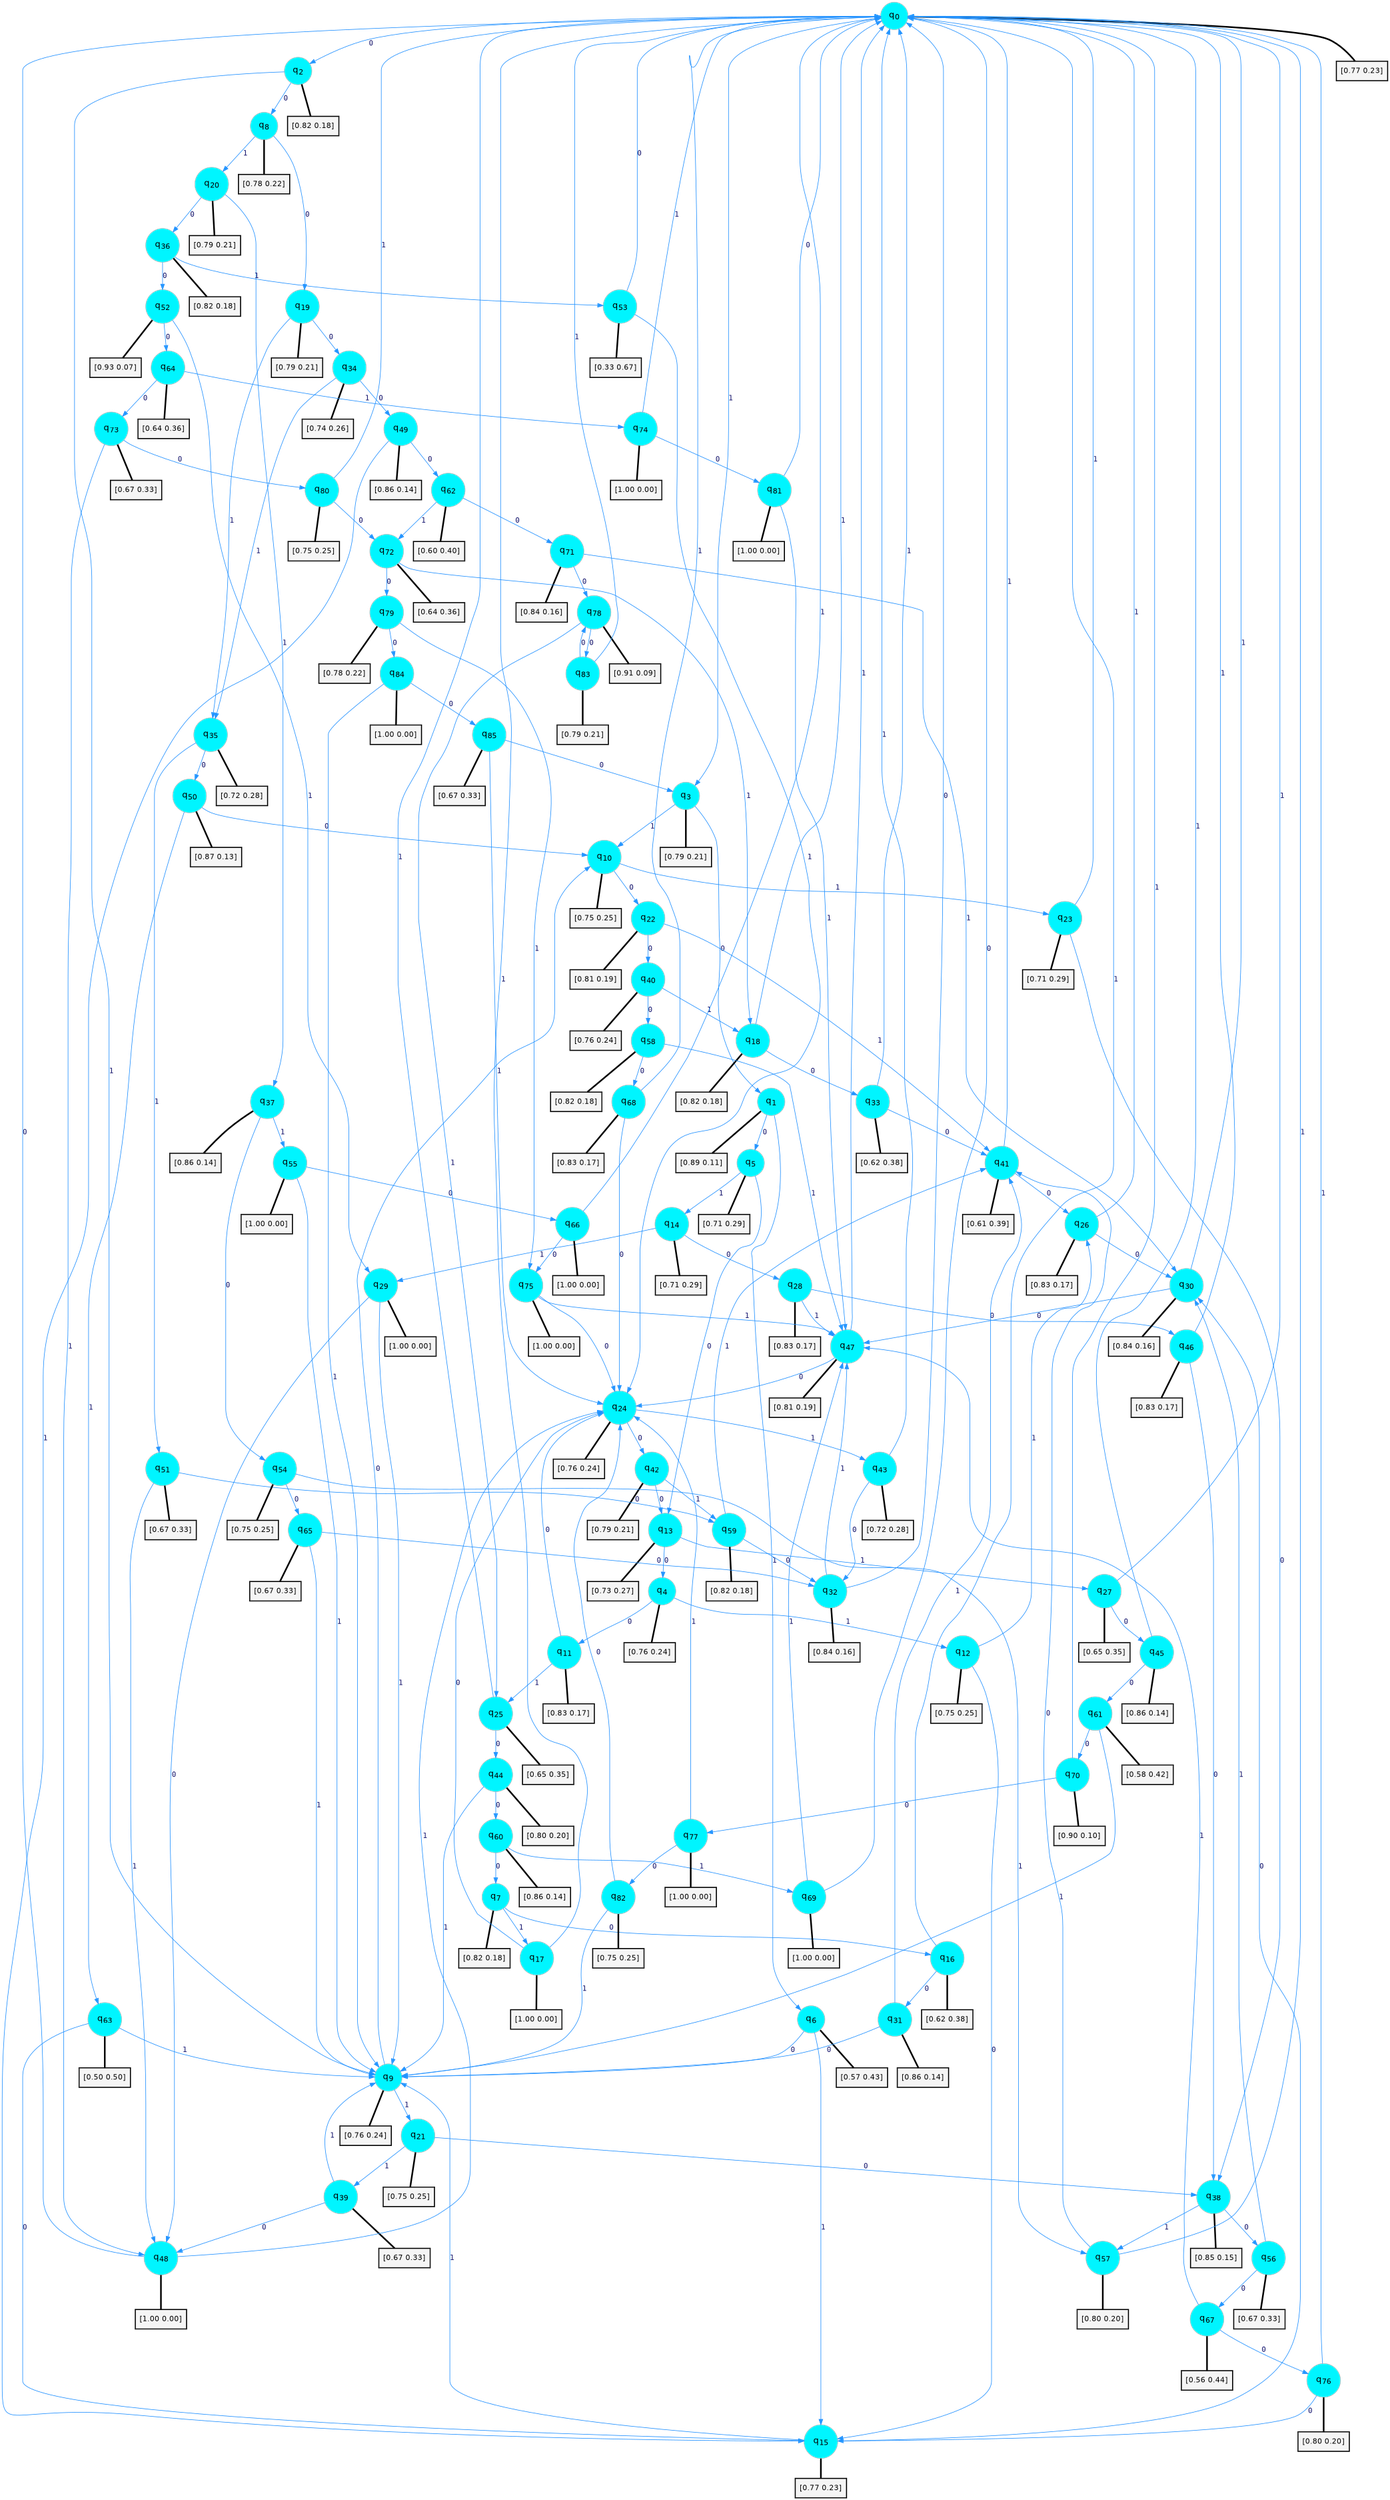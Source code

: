 digraph G {
graph [
bgcolor=transparent, dpi=300, rankdir=TD, size="40,25"];
node [
color=gray, fillcolor=turquoise1, fontcolor=black, fontname=Helvetica, fontsize=16, fontweight=bold, shape=circle, style=filled];
edge [
arrowsize=1, color=dodgerblue1, fontcolor=midnightblue, fontname=courier, fontweight=bold, penwidth=1, style=solid, weight=20];
0[label=<q<SUB>0</SUB>>];
1[label=<q<SUB>1</SUB>>];
2[label=<q<SUB>2</SUB>>];
3[label=<q<SUB>3</SUB>>];
4[label=<q<SUB>4</SUB>>];
5[label=<q<SUB>5</SUB>>];
6[label=<q<SUB>6</SUB>>];
7[label=<q<SUB>7</SUB>>];
8[label=<q<SUB>8</SUB>>];
9[label=<q<SUB>9</SUB>>];
10[label=<q<SUB>10</SUB>>];
11[label=<q<SUB>11</SUB>>];
12[label=<q<SUB>12</SUB>>];
13[label=<q<SUB>13</SUB>>];
14[label=<q<SUB>14</SUB>>];
15[label=<q<SUB>15</SUB>>];
16[label=<q<SUB>16</SUB>>];
17[label=<q<SUB>17</SUB>>];
18[label=<q<SUB>18</SUB>>];
19[label=<q<SUB>19</SUB>>];
20[label=<q<SUB>20</SUB>>];
21[label=<q<SUB>21</SUB>>];
22[label=<q<SUB>22</SUB>>];
23[label=<q<SUB>23</SUB>>];
24[label=<q<SUB>24</SUB>>];
25[label=<q<SUB>25</SUB>>];
26[label=<q<SUB>26</SUB>>];
27[label=<q<SUB>27</SUB>>];
28[label=<q<SUB>28</SUB>>];
29[label=<q<SUB>29</SUB>>];
30[label=<q<SUB>30</SUB>>];
31[label=<q<SUB>31</SUB>>];
32[label=<q<SUB>32</SUB>>];
33[label=<q<SUB>33</SUB>>];
34[label=<q<SUB>34</SUB>>];
35[label=<q<SUB>35</SUB>>];
36[label=<q<SUB>36</SUB>>];
37[label=<q<SUB>37</SUB>>];
38[label=<q<SUB>38</SUB>>];
39[label=<q<SUB>39</SUB>>];
40[label=<q<SUB>40</SUB>>];
41[label=<q<SUB>41</SUB>>];
42[label=<q<SUB>42</SUB>>];
43[label=<q<SUB>43</SUB>>];
44[label=<q<SUB>44</SUB>>];
45[label=<q<SUB>45</SUB>>];
46[label=<q<SUB>46</SUB>>];
47[label=<q<SUB>47</SUB>>];
48[label=<q<SUB>48</SUB>>];
49[label=<q<SUB>49</SUB>>];
50[label=<q<SUB>50</SUB>>];
51[label=<q<SUB>51</SUB>>];
52[label=<q<SUB>52</SUB>>];
53[label=<q<SUB>53</SUB>>];
54[label=<q<SUB>54</SUB>>];
55[label=<q<SUB>55</SUB>>];
56[label=<q<SUB>56</SUB>>];
57[label=<q<SUB>57</SUB>>];
58[label=<q<SUB>58</SUB>>];
59[label=<q<SUB>59</SUB>>];
60[label=<q<SUB>60</SUB>>];
61[label=<q<SUB>61</SUB>>];
62[label=<q<SUB>62</SUB>>];
63[label=<q<SUB>63</SUB>>];
64[label=<q<SUB>64</SUB>>];
65[label=<q<SUB>65</SUB>>];
66[label=<q<SUB>66</SUB>>];
67[label=<q<SUB>67</SUB>>];
68[label=<q<SUB>68</SUB>>];
69[label=<q<SUB>69</SUB>>];
70[label=<q<SUB>70</SUB>>];
71[label=<q<SUB>71</SUB>>];
72[label=<q<SUB>72</SUB>>];
73[label=<q<SUB>73</SUB>>];
74[label=<q<SUB>74</SUB>>];
75[label=<q<SUB>75</SUB>>];
76[label=<q<SUB>76</SUB>>];
77[label=<q<SUB>77</SUB>>];
78[label=<q<SUB>78</SUB>>];
79[label=<q<SUB>79</SUB>>];
80[label=<q<SUB>80</SUB>>];
81[label=<q<SUB>81</SUB>>];
82[label=<q<SUB>82</SUB>>];
83[label=<q<SUB>83</SUB>>];
84[label=<q<SUB>84</SUB>>];
85[label=<q<SUB>85</SUB>>];
86[label="[0.77 0.23]", shape=box,fontcolor=black, fontname=Helvetica, fontsize=14, penwidth=2, fillcolor=whitesmoke,color=black];
87[label="[0.89 0.11]", shape=box,fontcolor=black, fontname=Helvetica, fontsize=14, penwidth=2, fillcolor=whitesmoke,color=black];
88[label="[0.82 0.18]", shape=box,fontcolor=black, fontname=Helvetica, fontsize=14, penwidth=2, fillcolor=whitesmoke,color=black];
89[label="[0.79 0.21]", shape=box,fontcolor=black, fontname=Helvetica, fontsize=14, penwidth=2, fillcolor=whitesmoke,color=black];
90[label="[0.76 0.24]", shape=box,fontcolor=black, fontname=Helvetica, fontsize=14, penwidth=2, fillcolor=whitesmoke,color=black];
91[label="[0.71 0.29]", shape=box,fontcolor=black, fontname=Helvetica, fontsize=14, penwidth=2, fillcolor=whitesmoke,color=black];
92[label="[0.57 0.43]", shape=box,fontcolor=black, fontname=Helvetica, fontsize=14, penwidth=2, fillcolor=whitesmoke,color=black];
93[label="[0.82 0.18]", shape=box,fontcolor=black, fontname=Helvetica, fontsize=14, penwidth=2, fillcolor=whitesmoke,color=black];
94[label="[0.78 0.22]", shape=box,fontcolor=black, fontname=Helvetica, fontsize=14, penwidth=2, fillcolor=whitesmoke,color=black];
95[label="[0.76 0.24]", shape=box,fontcolor=black, fontname=Helvetica, fontsize=14, penwidth=2, fillcolor=whitesmoke,color=black];
96[label="[0.75 0.25]", shape=box,fontcolor=black, fontname=Helvetica, fontsize=14, penwidth=2, fillcolor=whitesmoke,color=black];
97[label="[0.83 0.17]", shape=box,fontcolor=black, fontname=Helvetica, fontsize=14, penwidth=2, fillcolor=whitesmoke,color=black];
98[label="[0.75 0.25]", shape=box,fontcolor=black, fontname=Helvetica, fontsize=14, penwidth=2, fillcolor=whitesmoke,color=black];
99[label="[0.73 0.27]", shape=box,fontcolor=black, fontname=Helvetica, fontsize=14, penwidth=2, fillcolor=whitesmoke,color=black];
100[label="[0.71 0.29]", shape=box,fontcolor=black, fontname=Helvetica, fontsize=14, penwidth=2, fillcolor=whitesmoke,color=black];
101[label="[0.77 0.23]", shape=box,fontcolor=black, fontname=Helvetica, fontsize=14, penwidth=2, fillcolor=whitesmoke,color=black];
102[label="[0.62 0.38]", shape=box,fontcolor=black, fontname=Helvetica, fontsize=14, penwidth=2, fillcolor=whitesmoke,color=black];
103[label="[1.00 0.00]", shape=box,fontcolor=black, fontname=Helvetica, fontsize=14, penwidth=2, fillcolor=whitesmoke,color=black];
104[label="[0.82 0.18]", shape=box,fontcolor=black, fontname=Helvetica, fontsize=14, penwidth=2, fillcolor=whitesmoke,color=black];
105[label="[0.79 0.21]", shape=box,fontcolor=black, fontname=Helvetica, fontsize=14, penwidth=2, fillcolor=whitesmoke,color=black];
106[label="[0.79 0.21]", shape=box,fontcolor=black, fontname=Helvetica, fontsize=14, penwidth=2, fillcolor=whitesmoke,color=black];
107[label="[0.75 0.25]", shape=box,fontcolor=black, fontname=Helvetica, fontsize=14, penwidth=2, fillcolor=whitesmoke,color=black];
108[label="[0.81 0.19]", shape=box,fontcolor=black, fontname=Helvetica, fontsize=14, penwidth=2, fillcolor=whitesmoke,color=black];
109[label="[0.71 0.29]", shape=box,fontcolor=black, fontname=Helvetica, fontsize=14, penwidth=2, fillcolor=whitesmoke,color=black];
110[label="[0.76 0.24]", shape=box,fontcolor=black, fontname=Helvetica, fontsize=14, penwidth=2, fillcolor=whitesmoke,color=black];
111[label="[0.65 0.35]", shape=box,fontcolor=black, fontname=Helvetica, fontsize=14, penwidth=2, fillcolor=whitesmoke,color=black];
112[label="[0.83 0.17]", shape=box,fontcolor=black, fontname=Helvetica, fontsize=14, penwidth=2, fillcolor=whitesmoke,color=black];
113[label="[0.65 0.35]", shape=box,fontcolor=black, fontname=Helvetica, fontsize=14, penwidth=2, fillcolor=whitesmoke,color=black];
114[label="[0.83 0.17]", shape=box,fontcolor=black, fontname=Helvetica, fontsize=14, penwidth=2, fillcolor=whitesmoke,color=black];
115[label="[1.00 0.00]", shape=box,fontcolor=black, fontname=Helvetica, fontsize=14, penwidth=2, fillcolor=whitesmoke,color=black];
116[label="[0.84 0.16]", shape=box,fontcolor=black, fontname=Helvetica, fontsize=14, penwidth=2, fillcolor=whitesmoke,color=black];
117[label="[0.86 0.14]", shape=box,fontcolor=black, fontname=Helvetica, fontsize=14, penwidth=2, fillcolor=whitesmoke,color=black];
118[label="[0.84 0.16]", shape=box,fontcolor=black, fontname=Helvetica, fontsize=14, penwidth=2, fillcolor=whitesmoke,color=black];
119[label="[0.62 0.38]", shape=box,fontcolor=black, fontname=Helvetica, fontsize=14, penwidth=2, fillcolor=whitesmoke,color=black];
120[label="[0.74 0.26]", shape=box,fontcolor=black, fontname=Helvetica, fontsize=14, penwidth=2, fillcolor=whitesmoke,color=black];
121[label="[0.72 0.28]", shape=box,fontcolor=black, fontname=Helvetica, fontsize=14, penwidth=2, fillcolor=whitesmoke,color=black];
122[label="[0.82 0.18]", shape=box,fontcolor=black, fontname=Helvetica, fontsize=14, penwidth=2, fillcolor=whitesmoke,color=black];
123[label="[0.86 0.14]", shape=box,fontcolor=black, fontname=Helvetica, fontsize=14, penwidth=2, fillcolor=whitesmoke,color=black];
124[label="[0.85 0.15]", shape=box,fontcolor=black, fontname=Helvetica, fontsize=14, penwidth=2, fillcolor=whitesmoke,color=black];
125[label="[0.67 0.33]", shape=box,fontcolor=black, fontname=Helvetica, fontsize=14, penwidth=2, fillcolor=whitesmoke,color=black];
126[label="[0.76 0.24]", shape=box,fontcolor=black, fontname=Helvetica, fontsize=14, penwidth=2, fillcolor=whitesmoke,color=black];
127[label="[0.61 0.39]", shape=box,fontcolor=black, fontname=Helvetica, fontsize=14, penwidth=2, fillcolor=whitesmoke,color=black];
128[label="[0.79 0.21]", shape=box,fontcolor=black, fontname=Helvetica, fontsize=14, penwidth=2, fillcolor=whitesmoke,color=black];
129[label="[0.72 0.28]", shape=box,fontcolor=black, fontname=Helvetica, fontsize=14, penwidth=2, fillcolor=whitesmoke,color=black];
130[label="[0.80 0.20]", shape=box,fontcolor=black, fontname=Helvetica, fontsize=14, penwidth=2, fillcolor=whitesmoke,color=black];
131[label="[0.86 0.14]", shape=box,fontcolor=black, fontname=Helvetica, fontsize=14, penwidth=2, fillcolor=whitesmoke,color=black];
132[label="[0.83 0.17]", shape=box,fontcolor=black, fontname=Helvetica, fontsize=14, penwidth=2, fillcolor=whitesmoke,color=black];
133[label="[0.81 0.19]", shape=box,fontcolor=black, fontname=Helvetica, fontsize=14, penwidth=2, fillcolor=whitesmoke,color=black];
134[label="[1.00 0.00]", shape=box,fontcolor=black, fontname=Helvetica, fontsize=14, penwidth=2, fillcolor=whitesmoke,color=black];
135[label="[0.86 0.14]", shape=box,fontcolor=black, fontname=Helvetica, fontsize=14, penwidth=2, fillcolor=whitesmoke,color=black];
136[label="[0.87 0.13]", shape=box,fontcolor=black, fontname=Helvetica, fontsize=14, penwidth=2, fillcolor=whitesmoke,color=black];
137[label="[0.67 0.33]", shape=box,fontcolor=black, fontname=Helvetica, fontsize=14, penwidth=2, fillcolor=whitesmoke,color=black];
138[label="[0.93 0.07]", shape=box,fontcolor=black, fontname=Helvetica, fontsize=14, penwidth=2, fillcolor=whitesmoke,color=black];
139[label="[0.33 0.67]", shape=box,fontcolor=black, fontname=Helvetica, fontsize=14, penwidth=2, fillcolor=whitesmoke,color=black];
140[label="[0.75 0.25]", shape=box,fontcolor=black, fontname=Helvetica, fontsize=14, penwidth=2, fillcolor=whitesmoke,color=black];
141[label="[1.00 0.00]", shape=box,fontcolor=black, fontname=Helvetica, fontsize=14, penwidth=2, fillcolor=whitesmoke,color=black];
142[label="[0.67 0.33]", shape=box,fontcolor=black, fontname=Helvetica, fontsize=14, penwidth=2, fillcolor=whitesmoke,color=black];
143[label="[0.80 0.20]", shape=box,fontcolor=black, fontname=Helvetica, fontsize=14, penwidth=2, fillcolor=whitesmoke,color=black];
144[label="[0.82 0.18]", shape=box,fontcolor=black, fontname=Helvetica, fontsize=14, penwidth=2, fillcolor=whitesmoke,color=black];
145[label="[0.82 0.18]", shape=box,fontcolor=black, fontname=Helvetica, fontsize=14, penwidth=2, fillcolor=whitesmoke,color=black];
146[label="[0.86 0.14]", shape=box,fontcolor=black, fontname=Helvetica, fontsize=14, penwidth=2, fillcolor=whitesmoke,color=black];
147[label="[0.58 0.42]", shape=box,fontcolor=black, fontname=Helvetica, fontsize=14, penwidth=2, fillcolor=whitesmoke,color=black];
148[label="[0.60 0.40]", shape=box,fontcolor=black, fontname=Helvetica, fontsize=14, penwidth=2, fillcolor=whitesmoke,color=black];
149[label="[0.50 0.50]", shape=box,fontcolor=black, fontname=Helvetica, fontsize=14, penwidth=2, fillcolor=whitesmoke,color=black];
150[label="[0.64 0.36]", shape=box,fontcolor=black, fontname=Helvetica, fontsize=14, penwidth=2, fillcolor=whitesmoke,color=black];
151[label="[0.67 0.33]", shape=box,fontcolor=black, fontname=Helvetica, fontsize=14, penwidth=2, fillcolor=whitesmoke,color=black];
152[label="[1.00 0.00]", shape=box,fontcolor=black, fontname=Helvetica, fontsize=14, penwidth=2, fillcolor=whitesmoke,color=black];
153[label="[0.56 0.44]", shape=box,fontcolor=black, fontname=Helvetica, fontsize=14, penwidth=2, fillcolor=whitesmoke,color=black];
154[label="[0.83 0.17]", shape=box,fontcolor=black, fontname=Helvetica, fontsize=14, penwidth=2, fillcolor=whitesmoke,color=black];
155[label="[1.00 0.00]", shape=box,fontcolor=black, fontname=Helvetica, fontsize=14, penwidth=2, fillcolor=whitesmoke,color=black];
156[label="[0.90 0.10]", shape=box,fontcolor=black, fontname=Helvetica, fontsize=14, penwidth=2, fillcolor=whitesmoke,color=black];
157[label="[0.84 0.16]", shape=box,fontcolor=black, fontname=Helvetica, fontsize=14, penwidth=2, fillcolor=whitesmoke,color=black];
158[label="[0.64 0.36]", shape=box,fontcolor=black, fontname=Helvetica, fontsize=14, penwidth=2, fillcolor=whitesmoke,color=black];
159[label="[0.67 0.33]", shape=box,fontcolor=black, fontname=Helvetica, fontsize=14, penwidth=2, fillcolor=whitesmoke,color=black];
160[label="[1.00 0.00]", shape=box,fontcolor=black, fontname=Helvetica, fontsize=14, penwidth=2, fillcolor=whitesmoke,color=black];
161[label="[1.00 0.00]", shape=box,fontcolor=black, fontname=Helvetica, fontsize=14, penwidth=2, fillcolor=whitesmoke,color=black];
162[label="[0.80 0.20]", shape=box,fontcolor=black, fontname=Helvetica, fontsize=14, penwidth=2, fillcolor=whitesmoke,color=black];
163[label="[1.00 0.00]", shape=box,fontcolor=black, fontname=Helvetica, fontsize=14, penwidth=2, fillcolor=whitesmoke,color=black];
164[label="[0.91 0.09]", shape=box,fontcolor=black, fontname=Helvetica, fontsize=14, penwidth=2, fillcolor=whitesmoke,color=black];
165[label="[0.78 0.22]", shape=box,fontcolor=black, fontname=Helvetica, fontsize=14, penwidth=2, fillcolor=whitesmoke,color=black];
166[label="[0.75 0.25]", shape=box,fontcolor=black, fontname=Helvetica, fontsize=14, penwidth=2, fillcolor=whitesmoke,color=black];
167[label="[1.00 0.00]", shape=box,fontcolor=black, fontname=Helvetica, fontsize=14, penwidth=2, fillcolor=whitesmoke,color=black];
168[label="[0.75 0.25]", shape=box,fontcolor=black, fontname=Helvetica, fontsize=14, penwidth=2, fillcolor=whitesmoke,color=black];
169[label="[0.79 0.21]", shape=box,fontcolor=black, fontname=Helvetica, fontsize=14, penwidth=2, fillcolor=whitesmoke,color=black];
170[label="[1.00 0.00]", shape=box,fontcolor=black, fontname=Helvetica, fontsize=14, penwidth=2, fillcolor=whitesmoke,color=black];
171[label="[0.67 0.33]", shape=box,fontcolor=black, fontname=Helvetica, fontsize=14, penwidth=2, fillcolor=whitesmoke,color=black];
0->2 [label=0];
0->3 [label=1];
0->86 [arrowhead=none, penwidth=3,color=black];
1->5 [label=0];
1->6 [label=1];
1->87 [arrowhead=none, penwidth=3,color=black];
2->8 [label=0];
2->9 [label=1];
2->88 [arrowhead=none, penwidth=3,color=black];
3->1 [label=0];
3->10 [label=1];
3->89 [arrowhead=none, penwidth=3,color=black];
4->11 [label=0];
4->12 [label=1];
4->90 [arrowhead=none, penwidth=3,color=black];
5->13 [label=0];
5->14 [label=1];
5->91 [arrowhead=none, penwidth=3,color=black];
6->9 [label=0];
6->15 [label=1];
6->92 [arrowhead=none, penwidth=3,color=black];
7->16 [label=0];
7->17 [label=1];
7->93 [arrowhead=none, penwidth=3,color=black];
8->19 [label=0];
8->20 [label=1];
8->94 [arrowhead=none, penwidth=3,color=black];
9->10 [label=0];
9->21 [label=1];
9->95 [arrowhead=none, penwidth=3,color=black];
10->22 [label=0];
10->23 [label=1];
10->96 [arrowhead=none, penwidth=3,color=black];
11->24 [label=0];
11->25 [label=1];
11->97 [arrowhead=none, penwidth=3,color=black];
12->15 [label=0];
12->26 [label=1];
12->98 [arrowhead=none, penwidth=3,color=black];
13->4 [label=0];
13->27 [label=1];
13->99 [arrowhead=none, penwidth=3,color=black];
14->28 [label=0];
14->29 [label=1];
14->100 [arrowhead=none, penwidth=3,color=black];
15->30 [label=0];
15->9 [label=1];
15->101 [arrowhead=none, penwidth=3,color=black];
16->31 [label=0];
16->0 [label=1];
16->102 [arrowhead=none, penwidth=3,color=black];
17->24 [label=0];
17->0 [label=1];
17->103 [arrowhead=none, penwidth=3,color=black];
18->33 [label=0];
18->0 [label=1];
18->104 [arrowhead=none, penwidth=3,color=black];
19->34 [label=0];
19->35 [label=1];
19->105 [arrowhead=none, penwidth=3,color=black];
20->36 [label=0];
20->37 [label=1];
20->106 [arrowhead=none, penwidth=3,color=black];
21->38 [label=0];
21->39 [label=1];
21->107 [arrowhead=none, penwidth=3,color=black];
22->40 [label=0];
22->41 [label=1];
22->108 [arrowhead=none, penwidth=3,color=black];
23->38 [label=0];
23->0 [label=1];
23->109 [arrowhead=none, penwidth=3,color=black];
24->42 [label=0];
24->43 [label=1];
24->110 [arrowhead=none, penwidth=3,color=black];
25->44 [label=0];
25->0 [label=1];
25->111 [arrowhead=none, penwidth=3,color=black];
26->30 [label=0];
26->0 [label=1];
26->112 [arrowhead=none, penwidth=3,color=black];
27->45 [label=0];
27->0 [label=1];
27->113 [arrowhead=none, penwidth=3,color=black];
28->46 [label=0];
28->47 [label=1];
28->114 [arrowhead=none, penwidth=3,color=black];
29->48 [label=0];
29->9 [label=1];
29->115 [arrowhead=none, penwidth=3,color=black];
30->47 [label=0];
30->0 [label=1];
30->116 [arrowhead=none, penwidth=3,color=black];
31->9 [label=0];
31->41 [label=1];
31->117 [arrowhead=none, penwidth=3,color=black];
32->0 [label=0];
32->47 [label=1];
32->118 [arrowhead=none, penwidth=3,color=black];
33->41 [label=0];
33->0 [label=1];
33->119 [arrowhead=none, penwidth=3,color=black];
34->49 [label=0];
34->35 [label=1];
34->120 [arrowhead=none, penwidth=3,color=black];
35->50 [label=0];
35->51 [label=1];
35->121 [arrowhead=none, penwidth=3,color=black];
36->52 [label=0];
36->53 [label=1];
36->122 [arrowhead=none, penwidth=3,color=black];
37->54 [label=0];
37->55 [label=1];
37->123 [arrowhead=none, penwidth=3,color=black];
38->56 [label=0];
38->57 [label=1];
38->124 [arrowhead=none, penwidth=3,color=black];
39->48 [label=0];
39->9 [label=1];
39->125 [arrowhead=none, penwidth=3,color=black];
40->58 [label=0];
40->18 [label=1];
40->126 [arrowhead=none, penwidth=3,color=black];
41->26 [label=0];
41->0 [label=1];
41->127 [arrowhead=none, penwidth=3,color=black];
42->13 [label=0];
42->59 [label=1];
42->128 [arrowhead=none, penwidth=3,color=black];
43->32 [label=0];
43->0 [label=1];
43->129 [arrowhead=none, penwidth=3,color=black];
44->60 [label=0];
44->9 [label=1];
44->130 [arrowhead=none, penwidth=3,color=black];
45->61 [label=0];
45->0 [label=1];
45->131 [arrowhead=none, penwidth=3,color=black];
46->38 [label=0];
46->0 [label=1];
46->132 [arrowhead=none, penwidth=3,color=black];
47->24 [label=0];
47->0 [label=1];
47->133 [arrowhead=none, penwidth=3,color=black];
48->0 [label=0];
48->24 [label=1];
48->134 [arrowhead=none, penwidth=3,color=black];
49->62 [label=0];
49->15 [label=1];
49->135 [arrowhead=none, penwidth=3,color=black];
50->10 [label=0];
50->63 [label=1];
50->136 [arrowhead=none, penwidth=3,color=black];
51->59 [label=0];
51->48 [label=1];
51->137 [arrowhead=none, penwidth=3,color=black];
52->64 [label=0];
52->29 [label=1];
52->138 [arrowhead=none, penwidth=3,color=black];
53->0 [label=0];
53->24 [label=1];
53->139 [arrowhead=none, penwidth=3,color=black];
54->65 [label=0];
54->57 [label=1];
54->140 [arrowhead=none, penwidth=3,color=black];
55->66 [label=0];
55->9 [label=1];
55->141 [arrowhead=none, penwidth=3,color=black];
56->67 [label=0];
56->30 [label=1];
56->142 [arrowhead=none, penwidth=3,color=black];
57->41 [label=0];
57->0 [label=1];
57->143 [arrowhead=none, penwidth=3,color=black];
58->68 [label=0];
58->47 [label=1];
58->144 [arrowhead=none, penwidth=3,color=black];
59->32 [label=0];
59->41 [label=1];
59->145 [arrowhead=none, penwidth=3,color=black];
60->7 [label=0];
60->69 [label=1];
60->146 [arrowhead=none, penwidth=3,color=black];
61->70 [label=0];
61->9 [label=1];
61->147 [arrowhead=none, penwidth=3,color=black];
62->71 [label=0];
62->72 [label=1];
62->148 [arrowhead=none, penwidth=3,color=black];
63->15 [label=0];
63->9 [label=1];
63->149 [arrowhead=none, penwidth=3,color=black];
64->73 [label=0];
64->74 [label=1];
64->150 [arrowhead=none, penwidth=3,color=black];
65->32 [label=0];
65->9 [label=1];
65->151 [arrowhead=none, penwidth=3,color=black];
66->75 [label=0];
66->0 [label=1];
66->152 [arrowhead=none, penwidth=3,color=black];
67->76 [label=0];
67->47 [label=1];
67->153 [arrowhead=none, penwidth=3,color=black];
68->24 [label=0];
68->0 [label=1];
68->154 [arrowhead=none, penwidth=3,color=black];
69->0 [label=0];
69->47 [label=1];
69->155 [arrowhead=none, penwidth=3,color=black];
70->77 [label=0];
70->0 [label=1];
70->156 [arrowhead=none, penwidth=3,color=black];
71->78 [label=0];
71->30 [label=1];
71->157 [arrowhead=none, penwidth=3,color=black];
72->79 [label=0];
72->18 [label=1];
72->158 [arrowhead=none, penwidth=3,color=black];
73->80 [label=0];
73->48 [label=1];
73->159 [arrowhead=none, penwidth=3,color=black];
74->81 [label=0];
74->0 [label=1];
74->160 [arrowhead=none, penwidth=3,color=black];
75->24 [label=0];
75->47 [label=1];
75->161 [arrowhead=none, penwidth=3,color=black];
76->15 [label=0];
76->0 [label=1];
76->162 [arrowhead=none, penwidth=3,color=black];
77->82 [label=0];
77->24 [label=1];
77->163 [arrowhead=none, penwidth=3,color=black];
78->83 [label=0];
78->25 [label=1];
78->164 [arrowhead=none, penwidth=3,color=black];
79->84 [label=0];
79->75 [label=1];
79->165 [arrowhead=none, penwidth=3,color=black];
80->72 [label=0];
80->0 [label=1];
80->166 [arrowhead=none, penwidth=3,color=black];
81->0 [label=0];
81->47 [label=1];
81->167 [arrowhead=none, penwidth=3,color=black];
82->24 [label=0];
82->9 [label=1];
82->168 [arrowhead=none, penwidth=3,color=black];
83->78 [label=0];
83->0 [label=1];
83->169 [arrowhead=none, penwidth=3,color=black];
84->85 [label=0];
84->9 [label=1];
84->170 [arrowhead=none, penwidth=3,color=black];
85->3 [label=0];
85->24 [label=1];
85->171 [arrowhead=none, penwidth=3,color=black];
}
